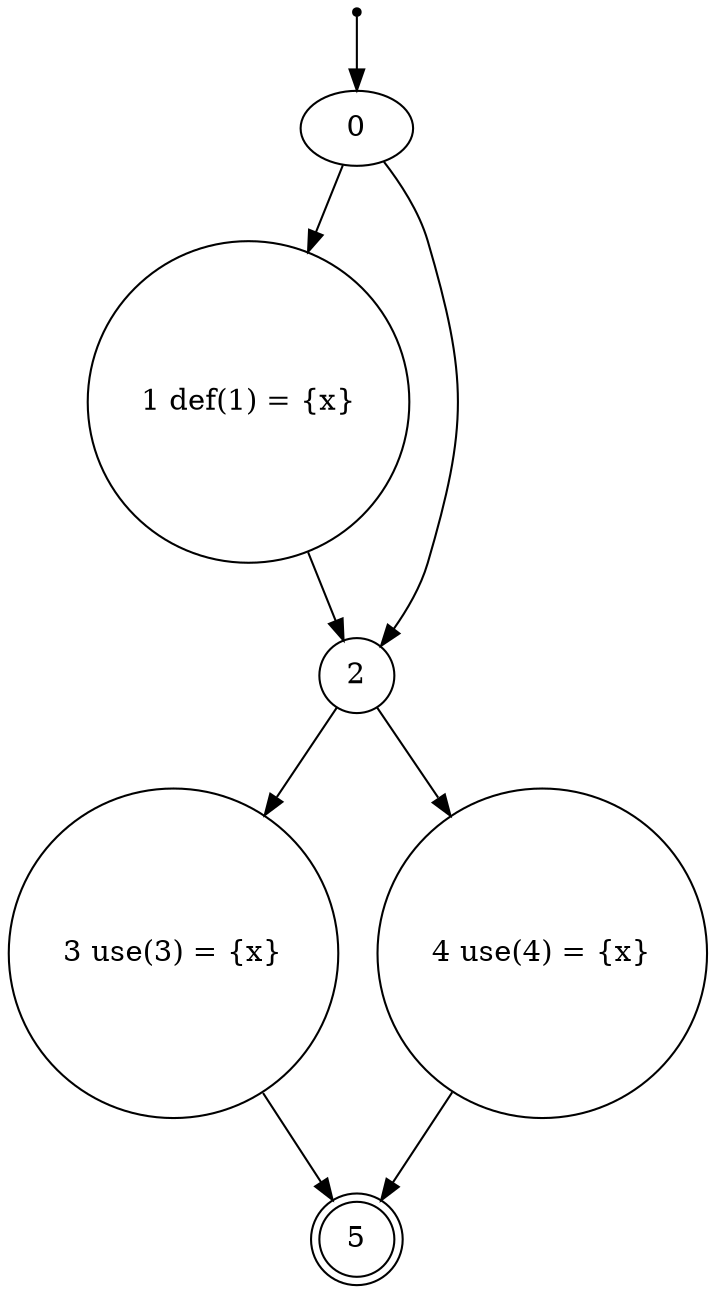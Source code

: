 digraph finite_state_machine {
    null0 [shape=point];
    null0 -> 0;
    node [shape=doublecircle];
    5;
    node [shape=circle];
    0 -> "1 def(1) = {x}" [label=""];
    0 -> 2 [label=""];
    "1 def(1) = {x}" -> 2 [label=""];
    2 -> "3 use(3) = {x}" [label=""];
    2 -> "4 use(4) = {x}" [label=""];
    "3 use(3) = {x}" -> 5 [label=""];
    "4 use(4) = {x}" -> 5 [label=""];
}